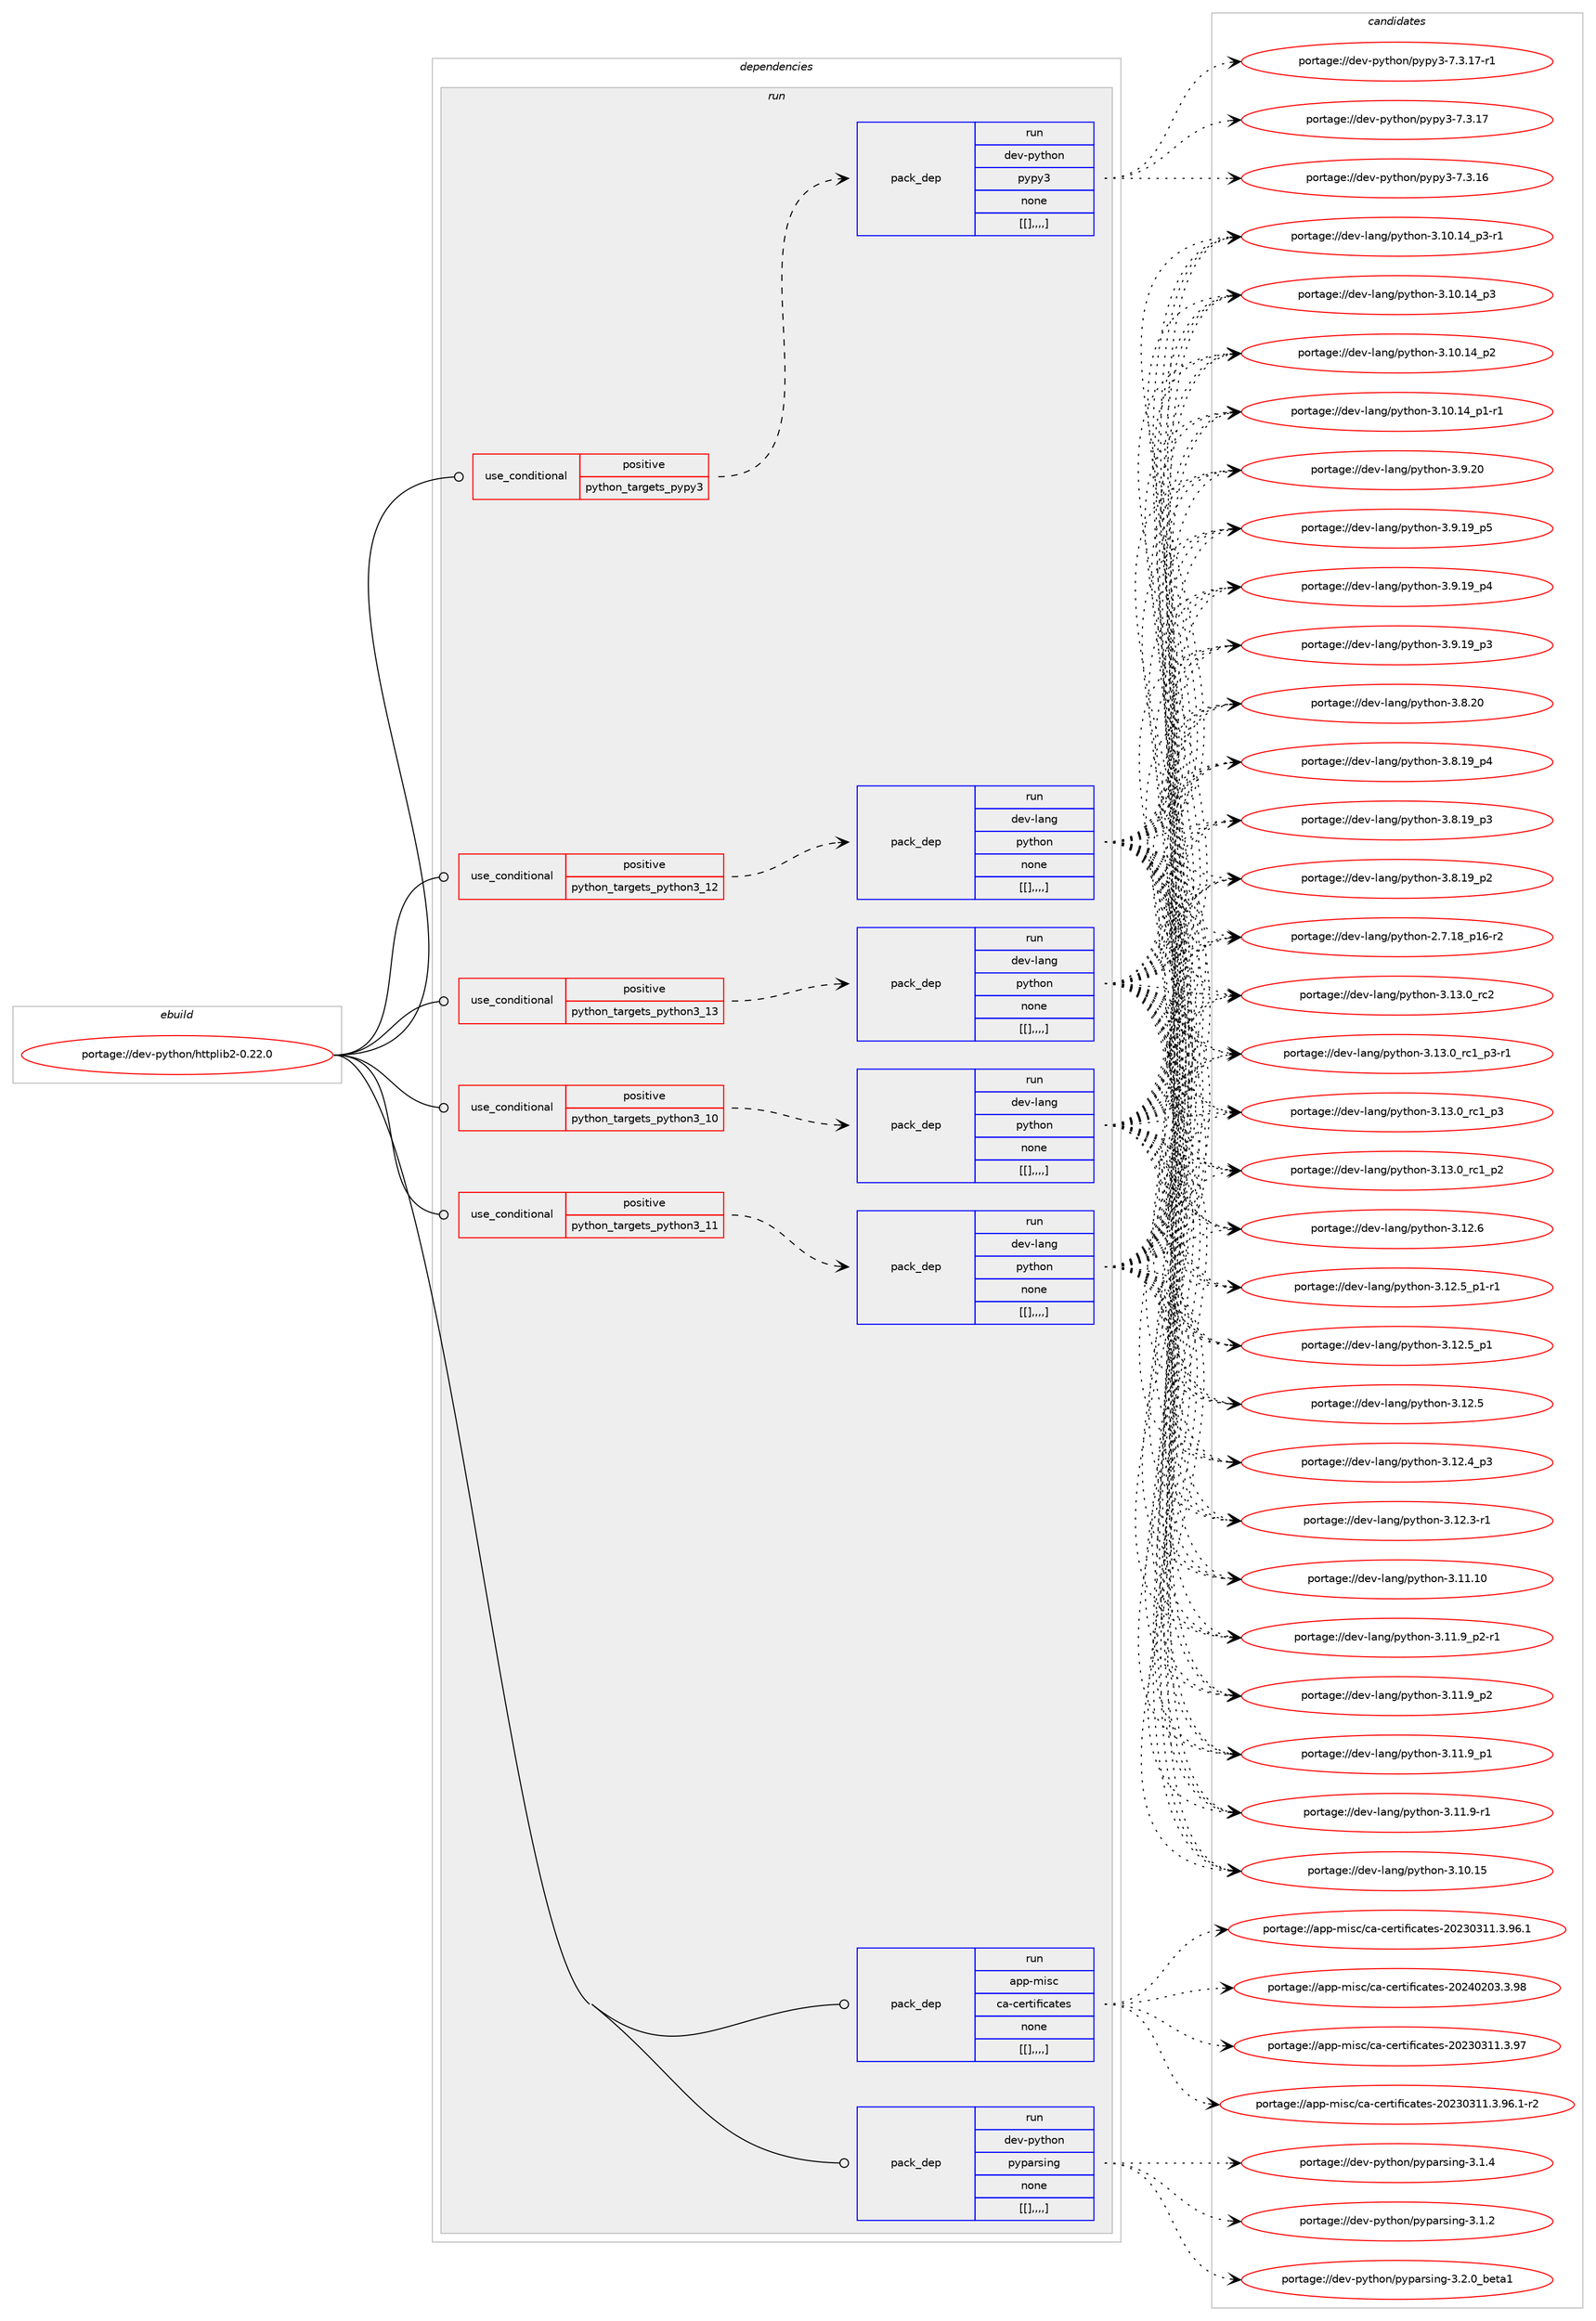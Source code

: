 digraph prolog {

# *************
# Graph options
# *************

newrank=true;
concentrate=true;
compound=true;
graph [rankdir=LR,fontname=Helvetica,fontsize=10,ranksep=1.5];#, ranksep=2.5, nodesep=0.2];
edge  [arrowhead=vee];
node  [fontname=Helvetica,fontsize=10];

# **********
# The ebuild
# **********

subgraph cluster_leftcol {
color=gray;
label=<<i>ebuild</i>>;
id [label="portage://dev-python/httplib2-0.22.0", color=red, width=4, href="../dev-python/httplib2-0.22.0.svg"];
}

# ****************
# The dependencies
# ****************

subgraph cluster_midcol {
color=gray;
label=<<i>dependencies</i>>;
subgraph cluster_compile {
fillcolor="#eeeeee";
style=filled;
label=<<i>compile</i>>;
}
subgraph cluster_compileandrun {
fillcolor="#eeeeee";
style=filled;
label=<<i>compile and run</i>>;
}
subgraph cluster_run {
fillcolor="#eeeeee";
style=filled;
label=<<i>run</i>>;
subgraph cond33965 {
dependency148716 [label=<<TABLE BORDER="0" CELLBORDER="1" CELLSPACING="0" CELLPADDING="4"><TR><TD ROWSPAN="3" CELLPADDING="10">use_conditional</TD></TR><TR><TD>positive</TD></TR><TR><TD>python_targets_pypy3</TD></TR></TABLE>>, shape=none, color=red];
subgraph pack113533 {
dependency148717 [label=<<TABLE BORDER="0" CELLBORDER="1" CELLSPACING="0" CELLPADDING="4" WIDTH="220"><TR><TD ROWSPAN="6" CELLPADDING="30">pack_dep</TD></TR><TR><TD WIDTH="110">run</TD></TR><TR><TD>dev-python</TD></TR><TR><TD>pypy3</TD></TR><TR><TD>none</TD></TR><TR><TD>[[],,,,]</TD></TR></TABLE>>, shape=none, color=blue];
}
dependency148716:e -> dependency148717:w [weight=20,style="dashed",arrowhead="vee"];
}
id:e -> dependency148716:w [weight=20,style="solid",arrowhead="odot"];
subgraph cond33966 {
dependency148718 [label=<<TABLE BORDER="0" CELLBORDER="1" CELLSPACING="0" CELLPADDING="4"><TR><TD ROWSPAN="3" CELLPADDING="10">use_conditional</TD></TR><TR><TD>positive</TD></TR><TR><TD>python_targets_python3_10</TD></TR></TABLE>>, shape=none, color=red];
subgraph pack113534 {
dependency148719 [label=<<TABLE BORDER="0" CELLBORDER="1" CELLSPACING="0" CELLPADDING="4" WIDTH="220"><TR><TD ROWSPAN="6" CELLPADDING="30">pack_dep</TD></TR><TR><TD WIDTH="110">run</TD></TR><TR><TD>dev-lang</TD></TR><TR><TD>python</TD></TR><TR><TD>none</TD></TR><TR><TD>[[],,,,]</TD></TR></TABLE>>, shape=none, color=blue];
}
dependency148718:e -> dependency148719:w [weight=20,style="dashed",arrowhead="vee"];
}
id:e -> dependency148718:w [weight=20,style="solid",arrowhead="odot"];
subgraph cond33967 {
dependency148720 [label=<<TABLE BORDER="0" CELLBORDER="1" CELLSPACING="0" CELLPADDING="4"><TR><TD ROWSPAN="3" CELLPADDING="10">use_conditional</TD></TR><TR><TD>positive</TD></TR><TR><TD>python_targets_python3_11</TD></TR></TABLE>>, shape=none, color=red];
subgraph pack113535 {
dependency148721 [label=<<TABLE BORDER="0" CELLBORDER="1" CELLSPACING="0" CELLPADDING="4" WIDTH="220"><TR><TD ROWSPAN="6" CELLPADDING="30">pack_dep</TD></TR><TR><TD WIDTH="110">run</TD></TR><TR><TD>dev-lang</TD></TR><TR><TD>python</TD></TR><TR><TD>none</TD></TR><TR><TD>[[],,,,]</TD></TR></TABLE>>, shape=none, color=blue];
}
dependency148720:e -> dependency148721:w [weight=20,style="dashed",arrowhead="vee"];
}
id:e -> dependency148720:w [weight=20,style="solid",arrowhead="odot"];
subgraph cond33968 {
dependency148722 [label=<<TABLE BORDER="0" CELLBORDER="1" CELLSPACING="0" CELLPADDING="4"><TR><TD ROWSPAN="3" CELLPADDING="10">use_conditional</TD></TR><TR><TD>positive</TD></TR><TR><TD>python_targets_python3_12</TD></TR></TABLE>>, shape=none, color=red];
subgraph pack113536 {
dependency148723 [label=<<TABLE BORDER="0" CELLBORDER="1" CELLSPACING="0" CELLPADDING="4" WIDTH="220"><TR><TD ROWSPAN="6" CELLPADDING="30">pack_dep</TD></TR><TR><TD WIDTH="110">run</TD></TR><TR><TD>dev-lang</TD></TR><TR><TD>python</TD></TR><TR><TD>none</TD></TR><TR><TD>[[],,,,]</TD></TR></TABLE>>, shape=none, color=blue];
}
dependency148722:e -> dependency148723:w [weight=20,style="dashed",arrowhead="vee"];
}
id:e -> dependency148722:w [weight=20,style="solid",arrowhead="odot"];
subgraph cond33969 {
dependency148724 [label=<<TABLE BORDER="0" CELLBORDER="1" CELLSPACING="0" CELLPADDING="4"><TR><TD ROWSPAN="3" CELLPADDING="10">use_conditional</TD></TR><TR><TD>positive</TD></TR><TR><TD>python_targets_python3_13</TD></TR></TABLE>>, shape=none, color=red];
subgraph pack113537 {
dependency148725 [label=<<TABLE BORDER="0" CELLBORDER="1" CELLSPACING="0" CELLPADDING="4" WIDTH="220"><TR><TD ROWSPAN="6" CELLPADDING="30">pack_dep</TD></TR><TR><TD WIDTH="110">run</TD></TR><TR><TD>dev-lang</TD></TR><TR><TD>python</TD></TR><TR><TD>none</TD></TR><TR><TD>[[],,,,]</TD></TR></TABLE>>, shape=none, color=blue];
}
dependency148724:e -> dependency148725:w [weight=20,style="dashed",arrowhead="vee"];
}
id:e -> dependency148724:w [weight=20,style="solid",arrowhead="odot"];
subgraph pack113538 {
dependency148726 [label=<<TABLE BORDER="0" CELLBORDER="1" CELLSPACING="0" CELLPADDING="4" WIDTH="220"><TR><TD ROWSPAN="6" CELLPADDING="30">pack_dep</TD></TR><TR><TD WIDTH="110">run</TD></TR><TR><TD>app-misc</TD></TR><TR><TD>ca-certificates</TD></TR><TR><TD>none</TD></TR><TR><TD>[[],,,,]</TD></TR></TABLE>>, shape=none, color=blue];
}
id:e -> dependency148726:w [weight=20,style="solid",arrowhead="odot"];
subgraph pack113539 {
dependency148727 [label=<<TABLE BORDER="0" CELLBORDER="1" CELLSPACING="0" CELLPADDING="4" WIDTH="220"><TR><TD ROWSPAN="6" CELLPADDING="30">pack_dep</TD></TR><TR><TD WIDTH="110">run</TD></TR><TR><TD>dev-python</TD></TR><TR><TD>pyparsing</TD></TR><TR><TD>none</TD></TR><TR><TD>[[],,,,]</TD></TR></TABLE>>, shape=none, color=blue];
}
id:e -> dependency148727:w [weight=20,style="solid",arrowhead="odot"];
}
}

# **************
# The candidates
# **************

subgraph cluster_choices {
rank=same;
color=gray;
label=<<i>candidates</i>>;

subgraph choice113533 {
color=black;
nodesep=1;
choice100101118451121211161041111104711212111212151455546514649554511449 [label="portage://dev-python/pypy3-7.3.17-r1", color=red, width=4,href="../dev-python/pypy3-7.3.17-r1.svg"];
choice10010111845112121116104111110471121211121215145554651464955 [label="portage://dev-python/pypy3-7.3.17", color=red, width=4,href="../dev-python/pypy3-7.3.17.svg"];
choice10010111845112121116104111110471121211121215145554651464954 [label="portage://dev-python/pypy3-7.3.16", color=red, width=4,href="../dev-python/pypy3-7.3.16.svg"];
dependency148717:e -> choice100101118451121211161041111104711212111212151455546514649554511449:w [style=dotted,weight="100"];
dependency148717:e -> choice10010111845112121116104111110471121211121215145554651464955:w [style=dotted,weight="100"];
dependency148717:e -> choice10010111845112121116104111110471121211121215145554651464954:w [style=dotted,weight="100"];
}
subgraph choice113534 {
color=black;
nodesep=1;
choice10010111845108971101034711212111610411111045514649514648951149950 [label="portage://dev-lang/python-3.13.0_rc2", color=red, width=4,href="../dev-lang/python-3.13.0_rc2.svg"];
choice1001011184510897110103471121211161041111104551464951464895114994995112514511449 [label="portage://dev-lang/python-3.13.0_rc1_p3-r1", color=red, width=4,href="../dev-lang/python-3.13.0_rc1_p3-r1.svg"];
choice100101118451089711010347112121116104111110455146495146489511499499511251 [label="portage://dev-lang/python-3.13.0_rc1_p3", color=red, width=4,href="../dev-lang/python-3.13.0_rc1_p3.svg"];
choice100101118451089711010347112121116104111110455146495146489511499499511250 [label="portage://dev-lang/python-3.13.0_rc1_p2", color=red, width=4,href="../dev-lang/python-3.13.0_rc1_p2.svg"];
choice10010111845108971101034711212111610411111045514649504654 [label="portage://dev-lang/python-3.12.6", color=red, width=4,href="../dev-lang/python-3.12.6.svg"];
choice1001011184510897110103471121211161041111104551464950465395112494511449 [label="portage://dev-lang/python-3.12.5_p1-r1", color=red, width=4,href="../dev-lang/python-3.12.5_p1-r1.svg"];
choice100101118451089711010347112121116104111110455146495046539511249 [label="portage://dev-lang/python-3.12.5_p1", color=red, width=4,href="../dev-lang/python-3.12.5_p1.svg"];
choice10010111845108971101034711212111610411111045514649504653 [label="portage://dev-lang/python-3.12.5", color=red, width=4,href="../dev-lang/python-3.12.5.svg"];
choice100101118451089711010347112121116104111110455146495046529511251 [label="portage://dev-lang/python-3.12.4_p3", color=red, width=4,href="../dev-lang/python-3.12.4_p3.svg"];
choice100101118451089711010347112121116104111110455146495046514511449 [label="portage://dev-lang/python-3.12.3-r1", color=red, width=4,href="../dev-lang/python-3.12.3-r1.svg"];
choice1001011184510897110103471121211161041111104551464949464948 [label="portage://dev-lang/python-3.11.10", color=red, width=4,href="../dev-lang/python-3.11.10.svg"];
choice1001011184510897110103471121211161041111104551464949465795112504511449 [label="portage://dev-lang/python-3.11.9_p2-r1", color=red, width=4,href="../dev-lang/python-3.11.9_p2-r1.svg"];
choice100101118451089711010347112121116104111110455146494946579511250 [label="portage://dev-lang/python-3.11.9_p2", color=red, width=4,href="../dev-lang/python-3.11.9_p2.svg"];
choice100101118451089711010347112121116104111110455146494946579511249 [label="portage://dev-lang/python-3.11.9_p1", color=red, width=4,href="../dev-lang/python-3.11.9_p1.svg"];
choice100101118451089711010347112121116104111110455146494946574511449 [label="portage://dev-lang/python-3.11.9-r1", color=red, width=4,href="../dev-lang/python-3.11.9-r1.svg"];
choice1001011184510897110103471121211161041111104551464948464953 [label="portage://dev-lang/python-3.10.15", color=red, width=4,href="../dev-lang/python-3.10.15.svg"];
choice100101118451089711010347112121116104111110455146494846495295112514511449 [label="portage://dev-lang/python-3.10.14_p3-r1", color=red, width=4,href="../dev-lang/python-3.10.14_p3-r1.svg"];
choice10010111845108971101034711212111610411111045514649484649529511251 [label="portage://dev-lang/python-3.10.14_p3", color=red, width=4,href="../dev-lang/python-3.10.14_p3.svg"];
choice10010111845108971101034711212111610411111045514649484649529511250 [label="portage://dev-lang/python-3.10.14_p2", color=red, width=4,href="../dev-lang/python-3.10.14_p2.svg"];
choice100101118451089711010347112121116104111110455146494846495295112494511449 [label="portage://dev-lang/python-3.10.14_p1-r1", color=red, width=4,href="../dev-lang/python-3.10.14_p1-r1.svg"];
choice10010111845108971101034711212111610411111045514657465048 [label="portage://dev-lang/python-3.9.20", color=red, width=4,href="../dev-lang/python-3.9.20.svg"];
choice100101118451089711010347112121116104111110455146574649579511253 [label="portage://dev-lang/python-3.9.19_p5", color=red, width=4,href="../dev-lang/python-3.9.19_p5.svg"];
choice100101118451089711010347112121116104111110455146574649579511252 [label="portage://dev-lang/python-3.9.19_p4", color=red, width=4,href="../dev-lang/python-3.9.19_p4.svg"];
choice100101118451089711010347112121116104111110455146574649579511251 [label="portage://dev-lang/python-3.9.19_p3", color=red, width=4,href="../dev-lang/python-3.9.19_p3.svg"];
choice10010111845108971101034711212111610411111045514656465048 [label="portage://dev-lang/python-3.8.20", color=red, width=4,href="../dev-lang/python-3.8.20.svg"];
choice100101118451089711010347112121116104111110455146564649579511252 [label="portage://dev-lang/python-3.8.19_p4", color=red, width=4,href="../dev-lang/python-3.8.19_p4.svg"];
choice100101118451089711010347112121116104111110455146564649579511251 [label="portage://dev-lang/python-3.8.19_p3", color=red, width=4,href="../dev-lang/python-3.8.19_p3.svg"];
choice100101118451089711010347112121116104111110455146564649579511250 [label="portage://dev-lang/python-3.8.19_p2", color=red, width=4,href="../dev-lang/python-3.8.19_p2.svg"];
choice100101118451089711010347112121116104111110455046554649569511249544511450 [label="portage://dev-lang/python-2.7.18_p16-r2", color=red, width=4,href="../dev-lang/python-2.7.18_p16-r2.svg"];
dependency148719:e -> choice10010111845108971101034711212111610411111045514649514648951149950:w [style=dotted,weight="100"];
dependency148719:e -> choice1001011184510897110103471121211161041111104551464951464895114994995112514511449:w [style=dotted,weight="100"];
dependency148719:e -> choice100101118451089711010347112121116104111110455146495146489511499499511251:w [style=dotted,weight="100"];
dependency148719:e -> choice100101118451089711010347112121116104111110455146495146489511499499511250:w [style=dotted,weight="100"];
dependency148719:e -> choice10010111845108971101034711212111610411111045514649504654:w [style=dotted,weight="100"];
dependency148719:e -> choice1001011184510897110103471121211161041111104551464950465395112494511449:w [style=dotted,weight="100"];
dependency148719:e -> choice100101118451089711010347112121116104111110455146495046539511249:w [style=dotted,weight="100"];
dependency148719:e -> choice10010111845108971101034711212111610411111045514649504653:w [style=dotted,weight="100"];
dependency148719:e -> choice100101118451089711010347112121116104111110455146495046529511251:w [style=dotted,weight="100"];
dependency148719:e -> choice100101118451089711010347112121116104111110455146495046514511449:w [style=dotted,weight="100"];
dependency148719:e -> choice1001011184510897110103471121211161041111104551464949464948:w [style=dotted,weight="100"];
dependency148719:e -> choice1001011184510897110103471121211161041111104551464949465795112504511449:w [style=dotted,weight="100"];
dependency148719:e -> choice100101118451089711010347112121116104111110455146494946579511250:w [style=dotted,weight="100"];
dependency148719:e -> choice100101118451089711010347112121116104111110455146494946579511249:w [style=dotted,weight="100"];
dependency148719:e -> choice100101118451089711010347112121116104111110455146494946574511449:w [style=dotted,weight="100"];
dependency148719:e -> choice1001011184510897110103471121211161041111104551464948464953:w [style=dotted,weight="100"];
dependency148719:e -> choice100101118451089711010347112121116104111110455146494846495295112514511449:w [style=dotted,weight="100"];
dependency148719:e -> choice10010111845108971101034711212111610411111045514649484649529511251:w [style=dotted,weight="100"];
dependency148719:e -> choice10010111845108971101034711212111610411111045514649484649529511250:w [style=dotted,weight="100"];
dependency148719:e -> choice100101118451089711010347112121116104111110455146494846495295112494511449:w [style=dotted,weight="100"];
dependency148719:e -> choice10010111845108971101034711212111610411111045514657465048:w [style=dotted,weight="100"];
dependency148719:e -> choice100101118451089711010347112121116104111110455146574649579511253:w [style=dotted,weight="100"];
dependency148719:e -> choice100101118451089711010347112121116104111110455146574649579511252:w [style=dotted,weight="100"];
dependency148719:e -> choice100101118451089711010347112121116104111110455146574649579511251:w [style=dotted,weight="100"];
dependency148719:e -> choice10010111845108971101034711212111610411111045514656465048:w [style=dotted,weight="100"];
dependency148719:e -> choice100101118451089711010347112121116104111110455146564649579511252:w [style=dotted,weight="100"];
dependency148719:e -> choice100101118451089711010347112121116104111110455146564649579511251:w [style=dotted,weight="100"];
dependency148719:e -> choice100101118451089711010347112121116104111110455146564649579511250:w [style=dotted,weight="100"];
dependency148719:e -> choice100101118451089711010347112121116104111110455046554649569511249544511450:w [style=dotted,weight="100"];
}
subgraph choice113535 {
color=black;
nodesep=1;
choice10010111845108971101034711212111610411111045514649514648951149950 [label="portage://dev-lang/python-3.13.0_rc2", color=red, width=4,href="../dev-lang/python-3.13.0_rc2.svg"];
choice1001011184510897110103471121211161041111104551464951464895114994995112514511449 [label="portage://dev-lang/python-3.13.0_rc1_p3-r1", color=red, width=4,href="../dev-lang/python-3.13.0_rc1_p3-r1.svg"];
choice100101118451089711010347112121116104111110455146495146489511499499511251 [label="portage://dev-lang/python-3.13.0_rc1_p3", color=red, width=4,href="../dev-lang/python-3.13.0_rc1_p3.svg"];
choice100101118451089711010347112121116104111110455146495146489511499499511250 [label="portage://dev-lang/python-3.13.0_rc1_p2", color=red, width=4,href="../dev-lang/python-3.13.0_rc1_p2.svg"];
choice10010111845108971101034711212111610411111045514649504654 [label="portage://dev-lang/python-3.12.6", color=red, width=4,href="../dev-lang/python-3.12.6.svg"];
choice1001011184510897110103471121211161041111104551464950465395112494511449 [label="portage://dev-lang/python-3.12.5_p1-r1", color=red, width=4,href="../dev-lang/python-3.12.5_p1-r1.svg"];
choice100101118451089711010347112121116104111110455146495046539511249 [label="portage://dev-lang/python-3.12.5_p1", color=red, width=4,href="../dev-lang/python-3.12.5_p1.svg"];
choice10010111845108971101034711212111610411111045514649504653 [label="portage://dev-lang/python-3.12.5", color=red, width=4,href="../dev-lang/python-3.12.5.svg"];
choice100101118451089711010347112121116104111110455146495046529511251 [label="portage://dev-lang/python-3.12.4_p3", color=red, width=4,href="../dev-lang/python-3.12.4_p3.svg"];
choice100101118451089711010347112121116104111110455146495046514511449 [label="portage://dev-lang/python-3.12.3-r1", color=red, width=4,href="../dev-lang/python-3.12.3-r1.svg"];
choice1001011184510897110103471121211161041111104551464949464948 [label="portage://dev-lang/python-3.11.10", color=red, width=4,href="../dev-lang/python-3.11.10.svg"];
choice1001011184510897110103471121211161041111104551464949465795112504511449 [label="portage://dev-lang/python-3.11.9_p2-r1", color=red, width=4,href="../dev-lang/python-3.11.9_p2-r1.svg"];
choice100101118451089711010347112121116104111110455146494946579511250 [label="portage://dev-lang/python-3.11.9_p2", color=red, width=4,href="../dev-lang/python-3.11.9_p2.svg"];
choice100101118451089711010347112121116104111110455146494946579511249 [label="portage://dev-lang/python-3.11.9_p1", color=red, width=4,href="../dev-lang/python-3.11.9_p1.svg"];
choice100101118451089711010347112121116104111110455146494946574511449 [label="portage://dev-lang/python-3.11.9-r1", color=red, width=4,href="../dev-lang/python-3.11.9-r1.svg"];
choice1001011184510897110103471121211161041111104551464948464953 [label="portage://dev-lang/python-3.10.15", color=red, width=4,href="../dev-lang/python-3.10.15.svg"];
choice100101118451089711010347112121116104111110455146494846495295112514511449 [label="portage://dev-lang/python-3.10.14_p3-r1", color=red, width=4,href="../dev-lang/python-3.10.14_p3-r1.svg"];
choice10010111845108971101034711212111610411111045514649484649529511251 [label="portage://dev-lang/python-3.10.14_p3", color=red, width=4,href="../dev-lang/python-3.10.14_p3.svg"];
choice10010111845108971101034711212111610411111045514649484649529511250 [label="portage://dev-lang/python-3.10.14_p2", color=red, width=4,href="../dev-lang/python-3.10.14_p2.svg"];
choice100101118451089711010347112121116104111110455146494846495295112494511449 [label="portage://dev-lang/python-3.10.14_p1-r1", color=red, width=4,href="../dev-lang/python-3.10.14_p1-r1.svg"];
choice10010111845108971101034711212111610411111045514657465048 [label="portage://dev-lang/python-3.9.20", color=red, width=4,href="../dev-lang/python-3.9.20.svg"];
choice100101118451089711010347112121116104111110455146574649579511253 [label="portage://dev-lang/python-3.9.19_p5", color=red, width=4,href="../dev-lang/python-3.9.19_p5.svg"];
choice100101118451089711010347112121116104111110455146574649579511252 [label="portage://dev-lang/python-3.9.19_p4", color=red, width=4,href="../dev-lang/python-3.9.19_p4.svg"];
choice100101118451089711010347112121116104111110455146574649579511251 [label="portage://dev-lang/python-3.9.19_p3", color=red, width=4,href="../dev-lang/python-3.9.19_p3.svg"];
choice10010111845108971101034711212111610411111045514656465048 [label="portage://dev-lang/python-3.8.20", color=red, width=4,href="../dev-lang/python-3.8.20.svg"];
choice100101118451089711010347112121116104111110455146564649579511252 [label="portage://dev-lang/python-3.8.19_p4", color=red, width=4,href="../dev-lang/python-3.8.19_p4.svg"];
choice100101118451089711010347112121116104111110455146564649579511251 [label="portage://dev-lang/python-3.8.19_p3", color=red, width=4,href="../dev-lang/python-3.8.19_p3.svg"];
choice100101118451089711010347112121116104111110455146564649579511250 [label="portage://dev-lang/python-3.8.19_p2", color=red, width=4,href="../dev-lang/python-3.8.19_p2.svg"];
choice100101118451089711010347112121116104111110455046554649569511249544511450 [label="portage://dev-lang/python-2.7.18_p16-r2", color=red, width=4,href="../dev-lang/python-2.7.18_p16-r2.svg"];
dependency148721:e -> choice10010111845108971101034711212111610411111045514649514648951149950:w [style=dotted,weight="100"];
dependency148721:e -> choice1001011184510897110103471121211161041111104551464951464895114994995112514511449:w [style=dotted,weight="100"];
dependency148721:e -> choice100101118451089711010347112121116104111110455146495146489511499499511251:w [style=dotted,weight="100"];
dependency148721:e -> choice100101118451089711010347112121116104111110455146495146489511499499511250:w [style=dotted,weight="100"];
dependency148721:e -> choice10010111845108971101034711212111610411111045514649504654:w [style=dotted,weight="100"];
dependency148721:e -> choice1001011184510897110103471121211161041111104551464950465395112494511449:w [style=dotted,weight="100"];
dependency148721:e -> choice100101118451089711010347112121116104111110455146495046539511249:w [style=dotted,weight="100"];
dependency148721:e -> choice10010111845108971101034711212111610411111045514649504653:w [style=dotted,weight="100"];
dependency148721:e -> choice100101118451089711010347112121116104111110455146495046529511251:w [style=dotted,weight="100"];
dependency148721:e -> choice100101118451089711010347112121116104111110455146495046514511449:w [style=dotted,weight="100"];
dependency148721:e -> choice1001011184510897110103471121211161041111104551464949464948:w [style=dotted,weight="100"];
dependency148721:e -> choice1001011184510897110103471121211161041111104551464949465795112504511449:w [style=dotted,weight="100"];
dependency148721:e -> choice100101118451089711010347112121116104111110455146494946579511250:w [style=dotted,weight="100"];
dependency148721:e -> choice100101118451089711010347112121116104111110455146494946579511249:w [style=dotted,weight="100"];
dependency148721:e -> choice100101118451089711010347112121116104111110455146494946574511449:w [style=dotted,weight="100"];
dependency148721:e -> choice1001011184510897110103471121211161041111104551464948464953:w [style=dotted,weight="100"];
dependency148721:e -> choice100101118451089711010347112121116104111110455146494846495295112514511449:w [style=dotted,weight="100"];
dependency148721:e -> choice10010111845108971101034711212111610411111045514649484649529511251:w [style=dotted,weight="100"];
dependency148721:e -> choice10010111845108971101034711212111610411111045514649484649529511250:w [style=dotted,weight="100"];
dependency148721:e -> choice100101118451089711010347112121116104111110455146494846495295112494511449:w [style=dotted,weight="100"];
dependency148721:e -> choice10010111845108971101034711212111610411111045514657465048:w [style=dotted,weight="100"];
dependency148721:e -> choice100101118451089711010347112121116104111110455146574649579511253:w [style=dotted,weight="100"];
dependency148721:e -> choice100101118451089711010347112121116104111110455146574649579511252:w [style=dotted,weight="100"];
dependency148721:e -> choice100101118451089711010347112121116104111110455146574649579511251:w [style=dotted,weight="100"];
dependency148721:e -> choice10010111845108971101034711212111610411111045514656465048:w [style=dotted,weight="100"];
dependency148721:e -> choice100101118451089711010347112121116104111110455146564649579511252:w [style=dotted,weight="100"];
dependency148721:e -> choice100101118451089711010347112121116104111110455146564649579511251:w [style=dotted,weight="100"];
dependency148721:e -> choice100101118451089711010347112121116104111110455146564649579511250:w [style=dotted,weight="100"];
dependency148721:e -> choice100101118451089711010347112121116104111110455046554649569511249544511450:w [style=dotted,weight="100"];
}
subgraph choice113536 {
color=black;
nodesep=1;
choice10010111845108971101034711212111610411111045514649514648951149950 [label="portage://dev-lang/python-3.13.0_rc2", color=red, width=4,href="../dev-lang/python-3.13.0_rc2.svg"];
choice1001011184510897110103471121211161041111104551464951464895114994995112514511449 [label="portage://dev-lang/python-3.13.0_rc1_p3-r1", color=red, width=4,href="../dev-lang/python-3.13.0_rc1_p3-r1.svg"];
choice100101118451089711010347112121116104111110455146495146489511499499511251 [label="portage://dev-lang/python-3.13.0_rc1_p3", color=red, width=4,href="../dev-lang/python-3.13.0_rc1_p3.svg"];
choice100101118451089711010347112121116104111110455146495146489511499499511250 [label="portage://dev-lang/python-3.13.0_rc1_p2", color=red, width=4,href="../dev-lang/python-3.13.0_rc1_p2.svg"];
choice10010111845108971101034711212111610411111045514649504654 [label="portage://dev-lang/python-3.12.6", color=red, width=4,href="../dev-lang/python-3.12.6.svg"];
choice1001011184510897110103471121211161041111104551464950465395112494511449 [label="portage://dev-lang/python-3.12.5_p1-r1", color=red, width=4,href="../dev-lang/python-3.12.5_p1-r1.svg"];
choice100101118451089711010347112121116104111110455146495046539511249 [label="portage://dev-lang/python-3.12.5_p1", color=red, width=4,href="../dev-lang/python-3.12.5_p1.svg"];
choice10010111845108971101034711212111610411111045514649504653 [label="portage://dev-lang/python-3.12.5", color=red, width=4,href="../dev-lang/python-3.12.5.svg"];
choice100101118451089711010347112121116104111110455146495046529511251 [label="portage://dev-lang/python-3.12.4_p3", color=red, width=4,href="../dev-lang/python-3.12.4_p3.svg"];
choice100101118451089711010347112121116104111110455146495046514511449 [label="portage://dev-lang/python-3.12.3-r1", color=red, width=4,href="../dev-lang/python-3.12.3-r1.svg"];
choice1001011184510897110103471121211161041111104551464949464948 [label="portage://dev-lang/python-3.11.10", color=red, width=4,href="../dev-lang/python-3.11.10.svg"];
choice1001011184510897110103471121211161041111104551464949465795112504511449 [label="portage://dev-lang/python-3.11.9_p2-r1", color=red, width=4,href="../dev-lang/python-3.11.9_p2-r1.svg"];
choice100101118451089711010347112121116104111110455146494946579511250 [label="portage://dev-lang/python-3.11.9_p2", color=red, width=4,href="../dev-lang/python-3.11.9_p2.svg"];
choice100101118451089711010347112121116104111110455146494946579511249 [label="portage://dev-lang/python-3.11.9_p1", color=red, width=4,href="../dev-lang/python-3.11.9_p1.svg"];
choice100101118451089711010347112121116104111110455146494946574511449 [label="portage://dev-lang/python-3.11.9-r1", color=red, width=4,href="../dev-lang/python-3.11.9-r1.svg"];
choice1001011184510897110103471121211161041111104551464948464953 [label="portage://dev-lang/python-3.10.15", color=red, width=4,href="../dev-lang/python-3.10.15.svg"];
choice100101118451089711010347112121116104111110455146494846495295112514511449 [label="portage://dev-lang/python-3.10.14_p3-r1", color=red, width=4,href="../dev-lang/python-3.10.14_p3-r1.svg"];
choice10010111845108971101034711212111610411111045514649484649529511251 [label="portage://dev-lang/python-3.10.14_p3", color=red, width=4,href="../dev-lang/python-3.10.14_p3.svg"];
choice10010111845108971101034711212111610411111045514649484649529511250 [label="portage://dev-lang/python-3.10.14_p2", color=red, width=4,href="../dev-lang/python-3.10.14_p2.svg"];
choice100101118451089711010347112121116104111110455146494846495295112494511449 [label="portage://dev-lang/python-3.10.14_p1-r1", color=red, width=4,href="../dev-lang/python-3.10.14_p1-r1.svg"];
choice10010111845108971101034711212111610411111045514657465048 [label="portage://dev-lang/python-3.9.20", color=red, width=4,href="../dev-lang/python-3.9.20.svg"];
choice100101118451089711010347112121116104111110455146574649579511253 [label="portage://dev-lang/python-3.9.19_p5", color=red, width=4,href="../dev-lang/python-3.9.19_p5.svg"];
choice100101118451089711010347112121116104111110455146574649579511252 [label="portage://dev-lang/python-3.9.19_p4", color=red, width=4,href="../dev-lang/python-3.9.19_p4.svg"];
choice100101118451089711010347112121116104111110455146574649579511251 [label="portage://dev-lang/python-3.9.19_p3", color=red, width=4,href="../dev-lang/python-3.9.19_p3.svg"];
choice10010111845108971101034711212111610411111045514656465048 [label="portage://dev-lang/python-3.8.20", color=red, width=4,href="../dev-lang/python-3.8.20.svg"];
choice100101118451089711010347112121116104111110455146564649579511252 [label="portage://dev-lang/python-3.8.19_p4", color=red, width=4,href="../dev-lang/python-3.8.19_p4.svg"];
choice100101118451089711010347112121116104111110455146564649579511251 [label="portage://dev-lang/python-3.8.19_p3", color=red, width=4,href="../dev-lang/python-3.8.19_p3.svg"];
choice100101118451089711010347112121116104111110455146564649579511250 [label="portage://dev-lang/python-3.8.19_p2", color=red, width=4,href="../dev-lang/python-3.8.19_p2.svg"];
choice100101118451089711010347112121116104111110455046554649569511249544511450 [label="portage://dev-lang/python-2.7.18_p16-r2", color=red, width=4,href="../dev-lang/python-2.7.18_p16-r2.svg"];
dependency148723:e -> choice10010111845108971101034711212111610411111045514649514648951149950:w [style=dotted,weight="100"];
dependency148723:e -> choice1001011184510897110103471121211161041111104551464951464895114994995112514511449:w [style=dotted,weight="100"];
dependency148723:e -> choice100101118451089711010347112121116104111110455146495146489511499499511251:w [style=dotted,weight="100"];
dependency148723:e -> choice100101118451089711010347112121116104111110455146495146489511499499511250:w [style=dotted,weight="100"];
dependency148723:e -> choice10010111845108971101034711212111610411111045514649504654:w [style=dotted,weight="100"];
dependency148723:e -> choice1001011184510897110103471121211161041111104551464950465395112494511449:w [style=dotted,weight="100"];
dependency148723:e -> choice100101118451089711010347112121116104111110455146495046539511249:w [style=dotted,weight="100"];
dependency148723:e -> choice10010111845108971101034711212111610411111045514649504653:w [style=dotted,weight="100"];
dependency148723:e -> choice100101118451089711010347112121116104111110455146495046529511251:w [style=dotted,weight="100"];
dependency148723:e -> choice100101118451089711010347112121116104111110455146495046514511449:w [style=dotted,weight="100"];
dependency148723:e -> choice1001011184510897110103471121211161041111104551464949464948:w [style=dotted,weight="100"];
dependency148723:e -> choice1001011184510897110103471121211161041111104551464949465795112504511449:w [style=dotted,weight="100"];
dependency148723:e -> choice100101118451089711010347112121116104111110455146494946579511250:w [style=dotted,weight="100"];
dependency148723:e -> choice100101118451089711010347112121116104111110455146494946579511249:w [style=dotted,weight="100"];
dependency148723:e -> choice100101118451089711010347112121116104111110455146494946574511449:w [style=dotted,weight="100"];
dependency148723:e -> choice1001011184510897110103471121211161041111104551464948464953:w [style=dotted,weight="100"];
dependency148723:e -> choice100101118451089711010347112121116104111110455146494846495295112514511449:w [style=dotted,weight="100"];
dependency148723:e -> choice10010111845108971101034711212111610411111045514649484649529511251:w [style=dotted,weight="100"];
dependency148723:e -> choice10010111845108971101034711212111610411111045514649484649529511250:w [style=dotted,weight="100"];
dependency148723:e -> choice100101118451089711010347112121116104111110455146494846495295112494511449:w [style=dotted,weight="100"];
dependency148723:e -> choice10010111845108971101034711212111610411111045514657465048:w [style=dotted,weight="100"];
dependency148723:e -> choice100101118451089711010347112121116104111110455146574649579511253:w [style=dotted,weight="100"];
dependency148723:e -> choice100101118451089711010347112121116104111110455146574649579511252:w [style=dotted,weight="100"];
dependency148723:e -> choice100101118451089711010347112121116104111110455146574649579511251:w [style=dotted,weight="100"];
dependency148723:e -> choice10010111845108971101034711212111610411111045514656465048:w [style=dotted,weight="100"];
dependency148723:e -> choice100101118451089711010347112121116104111110455146564649579511252:w [style=dotted,weight="100"];
dependency148723:e -> choice100101118451089711010347112121116104111110455146564649579511251:w [style=dotted,weight="100"];
dependency148723:e -> choice100101118451089711010347112121116104111110455146564649579511250:w [style=dotted,weight="100"];
dependency148723:e -> choice100101118451089711010347112121116104111110455046554649569511249544511450:w [style=dotted,weight="100"];
}
subgraph choice113537 {
color=black;
nodesep=1;
choice10010111845108971101034711212111610411111045514649514648951149950 [label="portage://dev-lang/python-3.13.0_rc2", color=red, width=4,href="../dev-lang/python-3.13.0_rc2.svg"];
choice1001011184510897110103471121211161041111104551464951464895114994995112514511449 [label="portage://dev-lang/python-3.13.0_rc1_p3-r1", color=red, width=4,href="../dev-lang/python-3.13.0_rc1_p3-r1.svg"];
choice100101118451089711010347112121116104111110455146495146489511499499511251 [label="portage://dev-lang/python-3.13.0_rc1_p3", color=red, width=4,href="../dev-lang/python-3.13.0_rc1_p3.svg"];
choice100101118451089711010347112121116104111110455146495146489511499499511250 [label="portage://dev-lang/python-3.13.0_rc1_p2", color=red, width=4,href="../dev-lang/python-3.13.0_rc1_p2.svg"];
choice10010111845108971101034711212111610411111045514649504654 [label="portage://dev-lang/python-3.12.6", color=red, width=4,href="../dev-lang/python-3.12.6.svg"];
choice1001011184510897110103471121211161041111104551464950465395112494511449 [label="portage://dev-lang/python-3.12.5_p1-r1", color=red, width=4,href="../dev-lang/python-3.12.5_p1-r1.svg"];
choice100101118451089711010347112121116104111110455146495046539511249 [label="portage://dev-lang/python-3.12.5_p1", color=red, width=4,href="../dev-lang/python-3.12.5_p1.svg"];
choice10010111845108971101034711212111610411111045514649504653 [label="portage://dev-lang/python-3.12.5", color=red, width=4,href="../dev-lang/python-3.12.5.svg"];
choice100101118451089711010347112121116104111110455146495046529511251 [label="portage://dev-lang/python-3.12.4_p3", color=red, width=4,href="../dev-lang/python-3.12.4_p3.svg"];
choice100101118451089711010347112121116104111110455146495046514511449 [label="portage://dev-lang/python-3.12.3-r1", color=red, width=4,href="../dev-lang/python-3.12.3-r1.svg"];
choice1001011184510897110103471121211161041111104551464949464948 [label="portage://dev-lang/python-3.11.10", color=red, width=4,href="../dev-lang/python-3.11.10.svg"];
choice1001011184510897110103471121211161041111104551464949465795112504511449 [label="portage://dev-lang/python-3.11.9_p2-r1", color=red, width=4,href="../dev-lang/python-3.11.9_p2-r1.svg"];
choice100101118451089711010347112121116104111110455146494946579511250 [label="portage://dev-lang/python-3.11.9_p2", color=red, width=4,href="../dev-lang/python-3.11.9_p2.svg"];
choice100101118451089711010347112121116104111110455146494946579511249 [label="portage://dev-lang/python-3.11.9_p1", color=red, width=4,href="../dev-lang/python-3.11.9_p1.svg"];
choice100101118451089711010347112121116104111110455146494946574511449 [label="portage://dev-lang/python-3.11.9-r1", color=red, width=4,href="../dev-lang/python-3.11.9-r1.svg"];
choice1001011184510897110103471121211161041111104551464948464953 [label="portage://dev-lang/python-3.10.15", color=red, width=4,href="../dev-lang/python-3.10.15.svg"];
choice100101118451089711010347112121116104111110455146494846495295112514511449 [label="portage://dev-lang/python-3.10.14_p3-r1", color=red, width=4,href="../dev-lang/python-3.10.14_p3-r1.svg"];
choice10010111845108971101034711212111610411111045514649484649529511251 [label="portage://dev-lang/python-3.10.14_p3", color=red, width=4,href="../dev-lang/python-3.10.14_p3.svg"];
choice10010111845108971101034711212111610411111045514649484649529511250 [label="portage://dev-lang/python-3.10.14_p2", color=red, width=4,href="../dev-lang/python-3.10.14_p2.svg"];
choice100101118451089711010347112121116104111110455146494846495295112494511449 [label="portage://dev-lang/python-3.10.14_p1-r1", color=red, width=4,href="../dev-lang/python-3.10.14_p1-r1.svg"];
choice10010111845108971101034711212111610411111045514657465048 [label="portage://dev-lang/python-3.9.20", color=red, width=4,href="../dev-lang/python-3.9.20.svg"];
choice100101118451089711010347112121116104111110455146574649579511253 [label="portage://dev-lang/python-3.9.19_p5", color=red, width=4,href="../dev-lang/python-3.9.19_p5.svg"];
choice100101118451089711010347112121116104111110455146574649579511252 [label="portage://dev-lang/python-3.9.19_p4", color=red, width=4,href="../dev-lang/python-3.9.19_p4.svg"];
choice100101118451089711010347112121116104111110455146574649579511251 [label="portage://dev-lang/python-3.9.19_p3", color=red, width=4,href="../dev-lang/python-3.9.19_p3.svg"];
choice10010111845108971101034711212111610411111045514656465048 [label="portage://dev-lang/python-3.8.20", color=red, width=4,href="../dev-lang/python-3.8.20.svg"];
choice100101118451089711010347112121116104111110455146564649579511252 [label="portage://dev-lang/python-3.8.19_p4", color=red, width=4,href="../dev-lang/python-3.8.19_p4.svg"];
choice100101118451089711010347112121116104111110455146564649579511251 [label="portage://dev-lang/python-3.8.19_p3", color=red, width=4,href="../dev-lang/python-3.8.19_p3.svg"];
choice100101118451089711010347112121116104111110455146564649579511250 [label="portage://dev-lang/python-3.8.19_p2", color=red, width=4,href="../dev-lang/python-3.8.19_p2.svg"];
choice100101118451089711010347112121116104111110455046554649569511249544511450 [label="portage://dev-lang/python-2.7.18_p16-r2", color=red, width=4,href="../dev-lang/python-2.7.18_p16-r2.svg"];
dependency148725:e -> choice10010111845108971101034711212111610411111045514649514648951149950:w [style=dotted,weight="100"];
dependency148725:e -> choice1001011184510897110103471121211161041111104551464951464895114994995112514511449:w [style=dotted,weight="100"];
dependency148725:e -> choice100101118451089711010347112121116104111110455146495146489511499499511251:w [style=dotted,weight="100"];
dependency148725:e -> choice100101118451089711010347112121116104111110455146495146489511499499511250:w [style=dotted,weight="100"];
dependency148725:e -> choice10010111845108971101034711212111610411111045514649504654:w [style=dotted,weight="100"];
dependency148725:e -> choice1001011184510897110103471121211161041111104551464950465395112494511449:w [style=dotted,weight="100"];
dependency148725:e -> choice100101118451089711010347112121116104111110455146495046539511249:w [style=dotted,weight="100"];
dependency148725:e -> choice10010111845108971101034711212111610411111045514649504653:w [style=dotted,weight="100"];
dependency148725:e -> choice100101118451089711010347112121116104111110455146495046529511251:w [style=dotted,weight="100"];
dependency148725:e -> choice100101118451089711010347112121116104111110455146495046514511449:w [style=dotted,weight="100"];
dependency148725:e -> choice1001011184510897110103471121211161041111104551464949464948:w [style=dotted,weight="100"];
dependency148725:e -> choice1001011184510897110103471121211161041111104551464949465795112504511449:w [style=dotted,weight="100"];
dependency148725:e -> choice100101118451089711010347112121116104111110455146494946579511250:w [style=dotted,weight="100"];
dependency148725:e -> choice100101118451089711010347112121116104111110455146494946579511249:w [style=dotted,weight="100"];
dependency148725:e -> choice100101118451089711010347112121116104111110455146494946574511449:w [style=dotted,weight="100"];
dependency148725:e -> choice1001011184510897110103471121211161041111104551464948464953:w [style=dotted,weight="100"];
dependency148725:e -> choice100101118451089711010347112121116104111110455146494846495295112514511449:w [style=dotted,weight="100"];
dependency148725:e -> choice10010111845108971101034711212111610411111045514649484649529511251:w [style=dotted,weight="100"];
dependency148725:e -> choice10010111845108971101034711212111610411111045514649484649529511250:w [style=dotted,weight="100"];
dependency148725:e -> choice100101118451089711010347112121116104111110455146494846495295112494511449:w [style=dotted,weight="100"];
dependency148725:e -> choice10010111845108971101034711212111610411111045514657465048:w [style=dotted,weight="100"];
dependency148725:e -> choice100101118451089711010347112121116104111110455146574649579511253:w [style=dotted,weight="100"];
dependency148725:e -> choice100101118451089711010347112121116104111110455146574649579511252:w [style=dotted,weight="100"];
dependency148725:e -> choice100101118451089711010347112121116104111110455146574649579511251:w [style=dotted,weight="100"];
dependency148725:e -> choice10010111845108971101034711212111610411111045514656465048:w [style=dotted,weight="100"];
dependency148725:e -> choice100101118451089711010347112121116104111110455146564649579511252:w [style=dotted,weight="100"];
dependency148725:e -> choice100101118451089711010347112121116104111110455146564649579511251:w [style=dotted,weight="100"];
dependency148725:e -> choice100101118451089711010347112121116104111110455146564649579511250:w [style=dotted,weight="100"];
dependency148725:e -> choice100101118451089711010347112121116104111110455046554649569511249544511450:w [style=dotted,weight="100"];
}
subgraph choice113538 {
color=black;
nodesep=1;
choice971121124510910511599479997459910111411610510210599971161011154550485052485048514651465756 [label="portage://app-misc/ca-certificates-20240203.3.98", color=red, width=4,href="../app-misc/ca-certificates-20240203.3.98.svg"];
choice971121124510910511599479997459910111411610510210599971161011154550485051485149494651465755 [label="portage://app-misc/ca-certificates-20230311.3.97", color=red, width=4,href="../app-misc/ca-certificates-20230311.3.97.svg"];
choice97112112451091051159947999745991011141161051021059997116101115455048505148514949465146575446494511450 [label="portage://app-misc/ca-certificates-20230311.3.96.1-r2", color=red, width=4,href="../app-misc/ca-certificates-20230311.3.96.1-r2.svg"];
choice9711211245109105115994799974599101114116105102105999711610111545504850514851494946514657544649 [label="portage://app-misc/ca-certificates-20230311.3.96.1", color=red, width=4,href="../app-misc/ca-certificates-20230311.3.96.1.svg"];
dependency148726:e -> choice971121124510910511599479997459910111411610510210599971161011154550485052485048514651465756:w [style=dotted,weight="100"];
dependency148726:e -> choice971121124510910511599479997459910111411610510210599971161011154550485051485149494651465755:w [style=dotted,weight="100"];
dependency148726:e -> choice97112112451091051159947999745991011141161051021059997116101115455048505148514949465146575446494511450:w [style=dotted,weight="100"];
dependency148726:e -> choice9711211245109105115994799974599101114116105102105999711610111545504850514851494946514657544649:w [style=dotted,weight="100"];
}
subgraph choice113539 {
color=black;
nodesep=1;
choice10010111845112121116104111110471121211129711411510511010345514650464895981011169749 [label="portage://dev-python/pyparsing-3.2.0_beta1", color=red, width=4,href="../dev-python/pyparsing-3.2.0_beta1.svg"];
choice100101118451121211161041111104711212111297114115105110103455146494652 [label="portage://dev-python/pyparsing-3.1.4", color=red, width=4,href="../dev-python/pyparsing-3.1.4.svg"];
choice100101118451121211161041111104711212111297114115105110103455146494650 [label="portage://dev-python/pyparsing-3.1.2", color=red, width=4,href="../dev-python/pyparsing-3.1.2.svg"];
dependency148727:e -> choice10010111845112121116104111110471121211129711411510511010345514650464895981011169749:w [style=dotted,weight="100"];
dependency148727:e -> choice100101118451121211161041111104711212111297114115105110103455146494652:w [style=dotted,weight="100"];
dependency148727:e -> choice100101118451121211161041111104711212111297114115105110103455146494650:w [style=dotted,weight="100"];
}
}

}
